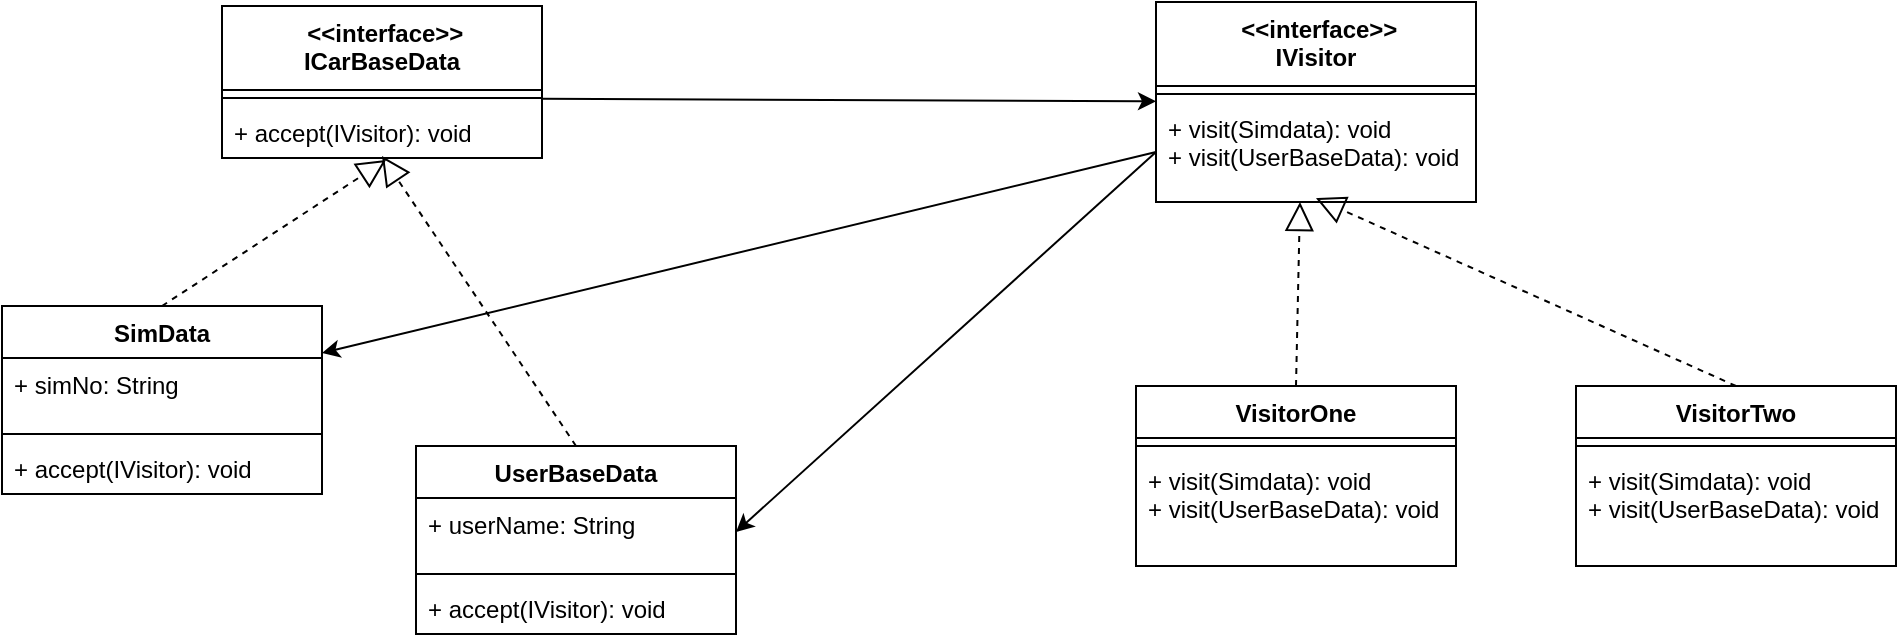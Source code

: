 <mxfile version="18.0.6" type="device"><diagram id="vR2ef2XOGkGct63YfjAJ" name="第 1 页"><mxGraphModel dx="1102" dy="857" grid="1" gridSize="10" guides="1" tooltips="1" connect="1" arrows="1" fold="1" page="1" pageScale="1" pageWidth="827" pageHeight="1169" math="0" shadow="0"><root><mxCell id="0"/><mxCell id="1" parent="0"/><mxCell id="rV4byJpgj2VUsr9-AuiV-1" value=" &lt;&lt;interface&gt;&gt;&#10;ICarBaseData" style="swimlane;fontStyle=1;align=center;verticalAlign=top;childLayout=stackLayout;horizontal=1;startSize=42;horizontalStack=0;resizeParent=1;resizeParentMax=0;resizeLast=0;collapsible=1;marginBottom=0;" vertex="1" parent="1"><mxGeometry x="123" y="230" width="160" height="76" as="geometry"/></mxCell><mxCell id="rV4byJpgj2VUsr9-AuiV-2" value="" style="line;strokeWidth=1;fillColor=none;align=left;verticalAlign=middle;spacingTop=-1;spacingLeft=3;spacingRight=3;rotatable=0;labelPosition=right;points=[];portConstraint=eastwest;" vertex="1" parent="rV4byJpgj2VUsr9-AuiV-1"><mxGeometry y="42" width="160" height="8" as="geometry"/></mxCell><mxCell id="rV4byJpgj2VUsr9-AuiV-3" value="+ accept(IVisitor): void" style="text;strokeColor=none;fillColor=none;align=left;verticalAlign=top;spacingLeft=4;spacingRight=4;overflow=hidden;rotatable=0;points=[[0,0.5],[1,0.5]];portConstraint=eastwest;" vertex="1" parent="rV4byJpgj2VUsr9-AuiV-1"><mxGeometry y="50" width="160" height="26" as="geometry"/></mxCell><mxCell id="rV4byJpgj2VUsr9-AuiV-4" value="SimData" style="swimlane;fontStyle=1;align=center;verticalAlign=top;childLayout=stackLayout;horizontal=1;startSize=26;horizontalStack=0;resizeParent=1;resizeParentMax=0;resizeLast=0;collapsible=1;marginBottom=0;" vertex="1" parent="1"><mxGeometry x="13" y="380" width="160" height="94" as="geometry"/></mxCell><mxCell id="rV4byJpgj2VUsr9-AuiV-5" value="+ simNo: String" style="text;strokeColor=none;fillColor=none;align=left;verticalAlign=top;spacingLeft=4;spacingRight=4;overflow=hidden;rotatable=0;points=[[0,0.5],[1,0.5]];portConstraint=eastwest;" vertex="1" parent="rV4byJpgj2VUsr9-AuiV-4"><mxGeometry y="26" width="160" height="34" as="geometry"/></mxCell><mxCell id="rV4byJpgj2VUsr9-AuiV-6" value="" style="line;strokeWidth=1;fillColor=none;align=left;verticalAlign=middle;spacingTop=-1;spacingLeft=3;spacingRight=3;rotatable=0;labelPosition=right;points=[];portConstraint=eastwest;" vertex="1" parent="rV4byJpgj2VUsr9-AuiV-4"><mxGeometry y="60" width="160" height="8" as="geometry"/></mxCell><mxCell id="rV4byJpgj2VUsr9-AuiV-7" value="+ accept(IVisitor): void" style="text;strokeColor=none;fillColor=none;align=left;verticalAlign=top;spacingLeft=4;spacingRight=4;overflow=hidden;rotatable=0;points=[[0,0.5],[1,0.5]];portConstraint=eastwest;" vertex="1" parent="rV4byJpgj2VUsr9-AuiV-4"><mxGeometry y="68" width="160" height="26" as="geometry"/></mxCell><mxCell id="rV4byJpgj2VUsr9-AuiV-12" value="" style="endArrow=block;dashed=1;endFill=0;endSize=12;html=1;exitX=0.5;exitY=0;exitDx=0;exitDy=0;" edge="1" parent="1" source="rV4byJpgj2VUsr9-AuiV-4"><mxGeometry width="160" relative="1" as="geometry"><mxPoint x="13" y="500" as="sourcePoint"/><mxPoint x="205" y="307" as="targetPoint"/></mxGeometry></mxCell><mxCell id="rV4byJpgj2VUsr9-AuiV-13" value="" style="endArrow=block;dashed=1;endFill=0;endSize=12;html=1;exitX=0.5;exitY=0;exitDx=0;exitDy=0;entryX=0.5;entryY=0.962;entryDx=0;entryDy=0;entryPerimeter=0;" edge="1" parent="1" source="rV4byJpgj2VUsr9-AuiV-14" target="rV4byJpgj2VUsr9-AuiV-3"><mxGeometry width="160" relative="1" as="geometry"><mxPoint x="303" y="380" as="sourcePoint"/><mxPoint x="203" y="310" as="targetPoint"/></mxGeometry></mxCell><mxCell id="rV4byJpgj2VUsr9-AuiV-14" value="UserBaseData" style="swimlane;fontStyle=1;align=center;verticalAlign=top;childLayout=stackLayout;horizontal=1;startSize=26;horizontalStack=0;resizeParent=1;resizeParentMax=0;resizeLast=0;collapsible=1;marginBottom=0;" vertex="1" parent="1"><mxGeometry x="220" y="450" width="160" height="94" as="geometry"/></mxCell><mxCell id="rV4byJpgj2VUsr9-AuiV-15" value="+ userName: String" style="text;strokeColor=none;fillColor=none;align=left;verticalAlign=top;spacingLeft=4;spacingRight=4;overflow=hidden;rotatable=0;points=[[0,0.5],[1,0.5]];portConstraint=eastwest;" vertex="1" parent="rV4byJpgj2VUsr9-AuiV-14"><mxGeometry y="26" width="160" height="34" as="geometry"/></mxCell><mxCell id="rV4byJpgj2VUsr9-AuiV-16" value="" style="line;strokeWidth=1;fillColor=none;align=left;verticalAlign=middle;spacingTop=-1;spacingLeft=3;spacingRight=3;rotatable=0;labelPosition=right;points=[];portConstraint=eastwest;" vertex="1" parent="rV4byJpgj2VUsr9-AuiV-14"><mxGeometry y="60" width="160" height="8" as="geometry"/></mxCell><mxCell id="rV4byJpgj2VUsr9-AuiV-17" value="+ accept(IVisitor): void" style="text;strokeColor=none;fillColor=none;align=left;verticalAlign=top;spacingLeft=4;spacingRight=4;overflow=hidden;rotatable=0;points=[[0,0.5],[1,0.5]];portConstraint=eastwest;" vertex="1" parent="rV4byJpgj2VUsr9-AuiV-14"><mxGeometry y="68" width="160" height="26" as="geometry"/></mxCell><mxCell id="rV4byJpgj2VUsr9-AuiV-18" value=" &lt;&lt;interface&gt;&gt;&#10;IVisitor" style="swimlane;fontStyle=1;align=center;verticalAlign=top;childLayout=stackLayout;horizontal=1;startSize=42;horizontalStack=0;resizeParent=1;resizeParentMax=0;resizeLast=0;collapsible=1;marginBottom=0;" vertex="1" parent="1"><mxGeometry x="590" y="228" width="160" height="100" as="geometry"/></mxCell><mxCell id="rV4byJpgj2VUsr9-AuiV-19" value="" style="line;strokeWidth=1;fillColor=none;align=left;verticalAlign=middle;spacingTop=-1;spacingLeft=3;spacingRight=3;rotatable=0;labelPosition=right;points=[];portConstraint=eastwest;" vertex="1" parent="rV4byJpgj2VUsr9-AuiV-18"><mxGeometry y="42" width="160" height="8" as="geometry"/></mxCell><mxCell id="rV4byJpgj2VUsr9-AuiV-20" value="+ visit(Simdata): void&#10;+ visit(UserBaseData): void" style="text;strokeColor=none;fillColor=none;align=left;verticalAlign=top;spacingLeft=4;spacingRight=4;overflow=hidden;rotatable=0;points=[[0,0.5],[1,0.5]];portConstraint=eastwest;" vertex="1" parent="rV4byJpgj2VUsr9-AuiV-18"><mxGeometry y="50" width="160" height="50" as="geometry"/></mxCell><mxCell id="rV4byJpgj2VUsr9-AuiV-21" value="VisitorOne" style="swimlane;fontStyle=1;align=center;verticalAlign=top;childLayout=stackLayout;horizontal=1;startSize=26;horizontalStack=0;resizeParent=1;resizeParentMax=0;resizeLast=0;collapsible=1;marginBottom=0;" vertex="1" parent="1"><mxGeometry x="580" y="420" width="160" height="90" as="geometry"/></mxCell><mxCell id="rV4byJpgj2VUsr9-AuiV-23" value="" style="line;strokeWidth=1;fillColor=none;align=left;verticalAlign=middle;spacingTop=-1;spacingLeft=3;spacingRight=3;rotatable=0;labelPosition=right;points=[];portConstraint=eastwest;" vertex="1" parent="rV4byJpgj2VUsr9-AuiV-21"><mxGeometry y="26" width="160" height="8" as="geometry"/></mxCell><mxCell id="rV4byJpgj2VUsr9-AuiV-24" value="+ visit(Simdata): void&#10;+ visit(UserBaseData): void" style="text;strokeColor=none;fillColor=none;align=left;verticalAlign=top;spacingLeft=4;spacingRight=4;overflow=hidden;rotatable=0;points=[[0,0.5],[1,0.5]];portConstraint=eastwest;" vertex="1" parent="rV4byJpgj2VUsr9-AuiV-21"><mxGeometry y="34" width="160" height="56" as="geometry"/></mxCell><mxCell id="rV4byJpgj2VUsr9-AuiV-26" value="" style="endArrow=block;dashed=1;endFill=0;endSize=12;html=1;exitX=0.5;exitY=0;exitDx=0;exitDy=0;entryX=0.5;entryY=0.962;entryDx=0;entryDy=0;entryPerimeter=0;" edge="1" parent="1" source="rV4byJpgj2VUsr9-AuiV-27" target="rV4byJpgj2VUsr9-AuiV-20"><mxGeometry width="160" relative="1" as="geometry"><mxPoint x="770" y="402" as="sourcePoint"/><mxPoint x="670" y="332" as="targetPoint"/></mxGeometry></mxCell><mxCell id="rV4byJpgj2VUsr9-AuiV-27" value="VisitorTwo" style="swimlane;fontStyle=1;align=center;verticalAlign=top;childLayout=stackLayout;horizontal=1;startSize=26;horizontalStack=0;resizeParent=1;resizeParentMax=0;resizeLast=0;collapsible=1;marginBottom=0;" vertex="1" parent="1"><mxGeometry x="800" y="420" width="160" height="90" as="geometry"/></mxCell><mxCell id="rV4byJpgj2VUsr9-AuiV-29" value="" style="line;strokeWidth=1;fillColor=none;align=left;verticalAlign=middle;spacingTop=-1;spacingLeft=3;spacingRight=3;rotatable=0;labelPosition=right;points=[];portConstraint=eastwest;" vertex="1" parent="rV4byJpgj2VUsr9-AuiV-27"><mxGeometry y="26" width="160" height="8" as="geometry"/></mxCell><mxCell id="rV4byJpgj2VUsr9-AuiV-30" value="+ visit(Simdata): void&#10;+ visit(UserBaseData): void    " style="text;strokeColor=none;fillColor=none;align=left;verticalAlign=top;spacingLeft=4;spacingRight=4;overflow=hidden;rotatable=0;points=[[0,0.5],[1,0.5]];portConstraint=eastwest;" vertex="1" parent="rV4byJpgj2VUsr9-AuiV-27"><mxGeometry y="34" width="160" height="56" as="geometry"/></mxCell><mxCell id="rV4byJpgj2VUsr9-AuiV-31" value="" style="endArrow=block;dashed=1;endFill=0;endSize=12;html=1;exitX=0.5;exitY=0;exitDx=0;exitDy=0;entryX=0.45;entryY=1;entryDx=0;entryDy=0;entryPerimeter=0;" edge="1" parent="1" source="rV4byJpgj2VUsr9-AuiV-21" target="rV4byJpgj2VUsr9-AuiV-20"><mxGeometry width="160" relative="1" as="geometry"><mxPoint x="787" y="412" as="sourcePoint"/><mxPoint x="680" y="336.1" as="targetPoint"/></mxGeometry></mxCell><mxCell id="rV4byJpgj2VUsr9-AuiV-32" style="rounded=0;orthogonalLoop=1;jettySize=auto;html=1;" edge="1" parent="1" source="rV4byJpgj2VUsr9-AuiV-2" target="rV4byJpgj2VUsr9-AuiV-18"><mxGeometry relative="1" as="geometry"/></mxCell><mxCell id="rV4byJpgj2VUsr9-AuiV-33" style="edgeStyle=none;rounded=0;orthogonalLoop=1;jettySize=auto;html=1;entryX=1;entryY=0.25;entryDx=0;entryDy=0;exitX=0;exitY=0.5;exitDx=0;exitDy=0;" edge="1" parent="1" source="rV4byJpgj2VUsr9-AuiV-20" target="rV4byJpgj2VUsr9-AuiV-4"><mxGeometry relative="1" as="geometry"><mxPoint x="590" y="320" as="sourcePoint"/></mxGeometry></mxCell><mxCell id="rV4byJpgj2VUsr9-AuiV-34" style="edgeStyle=none;rounded=0;orthogonalLoop=1;jettySize=auto;html=1;exitX=0;exitY=0.5;exitDx=0;exitDy=0;entryX=1;entryY=0.5;entryDx=0;entryDy=0;" edge="1" parent="1" source="rV4byJpgj2VUsr9-AuiV-20" target="rV4byJpgj2VUsr9-AuiV-15"><mxGeometry relative="1" as="geometry"/></mxCell></root></mxGraphModel></diagram></mxfile>